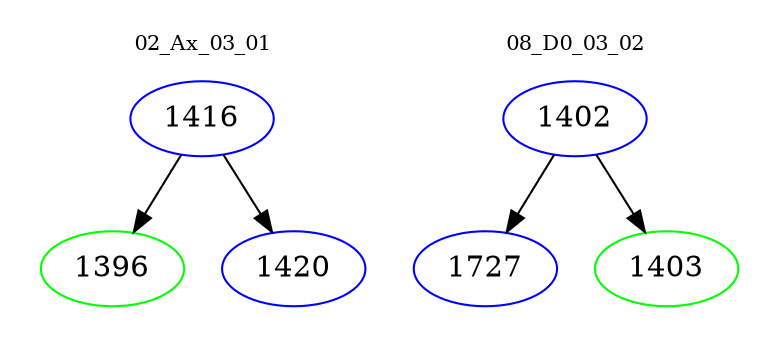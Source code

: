 digraph{
subgraph cluster_0 {
color = white
label = "02_Ax_03_01";
fontsize=10;
T0_1416 [label="1416", color="blue"]
T0_1416 -> T0_1396 [color="black"]
T0_1396 [label="1396", color="green"]
T0_1416 -> T0_1420 [color="black"]
T0_1420 [label="1420", color="blue"]
}
subgraph cluster_1 {
color = white
label = "08_D0_03_02";
fontsize=10;
T1_1402 [label="1402", color="blue"]
T1_1402 -> T1_1727 [color="black"]
T1_1727 [label="1727", color="blue"]
T1_1402 -> T1_1403 [color="black"]
T1_1403 [label="1403", color="green"]
}
}
